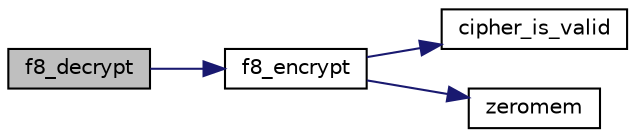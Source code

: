 digraph "f8_decrypt"
{
 // LATEX_PDF_SIZE
  edge [fontname="Helvetica",fontsize="10",labelfontname="Helvetica",labelfontsize="10"];
  node [fontname="Helvetica",fontsize="10",shape=record];
  rankdir="LR";
  Node0 [label="f8_decrypt",height=0.2,width=0.4,color="black", fillcolor="grey75", style="filled", fontcolor="black",tooltip="F8 decrypt."];
  Node0 -> Node1 [color="midnightblue",fontsize="10",style="solid"];
  Node1 [label="f8_encrypt",height=0.2,width=0.4,color="black", fillcolor="white", style="filled",URL="$f8__encrypt_8c.html#ab9fd6d99b51ca455636ab5c46fd057e3",tooltip="F8 encrypt."];
  Node1 -> Node2 [color="midnightblue",fontsize="10",style="solid"];
  Node2 [label="cipher_is_valid",height=0.2,width=0.4,color="black", fillcolor="white", style="filled",URL="$tomcrypt__cipher_8h.html#ac30eb68934c4ca07205344dc9d159221",tooltip=" "];
  Node1 -> Node3 [color="midnightblue",fontsize="10",style="solid"];
  Node3 [label="zeromem",height=0.2,width=0.4,color="black", fillcolor="white", style="filled",URL="$tomcrypt__misc_8h.html#a63b6e188713790263bfd3612fe8b398f",tooltip="Zero a block of memory."];
}
